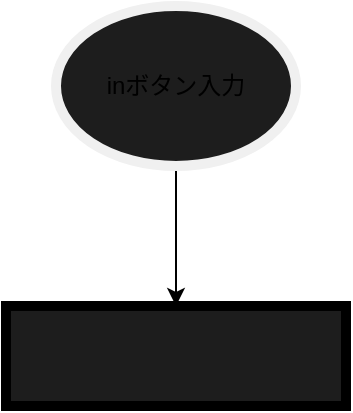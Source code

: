 <mxfile>
    <diagram id="pVkbOO5-647H5yfgejyU" name="Page-1">
        <mxGraphModel dx="443" dy="418" grid="1" gridSize="10" guides="1" tooltips="1" connect="1" arrows="1" fold="1" page="1" pageScale="1" pageWidth="850" pageHeight="1100" math="0" shadow="0">
            <root>
                <mxCell id="0"/>
                <mxCell id="1" parent="0"/>
                <mxCell id="2" value="" style="rounded=0;whiteSpace=wrap;html=1;strokeWidth=5;fillColor=#1D1D1D;" vertex="1" parent="1">
                    <mxGeometry x="55" y="170" width="170" height="50" as="geometry"/>
                </mxCell>
                <mxCell id="6" style="edgeStyle=none;html=1;entryX=0.5;entryY=0;entryDx=0;entryDy=0;" edge="1" parent="1" source="5" target="2">
                    <mxGeometry relative="1" as="geometry"/>
                </mxCell>
                <mxCell id="5" value="inボタン入力" style="ellipse;whiteSpace=wrap;html=1;strokeColor=#F0F0F0;strokeWidth=5;fillColor=#1D1D1D;" vertex="1" parent="1">
                    <mxGeometry x="80" y="20" width="120" height="80" as="geometry"/>
                </mxCell>
            </root>
        </mxGraphModel>
    </diagram>
</mxfile>
